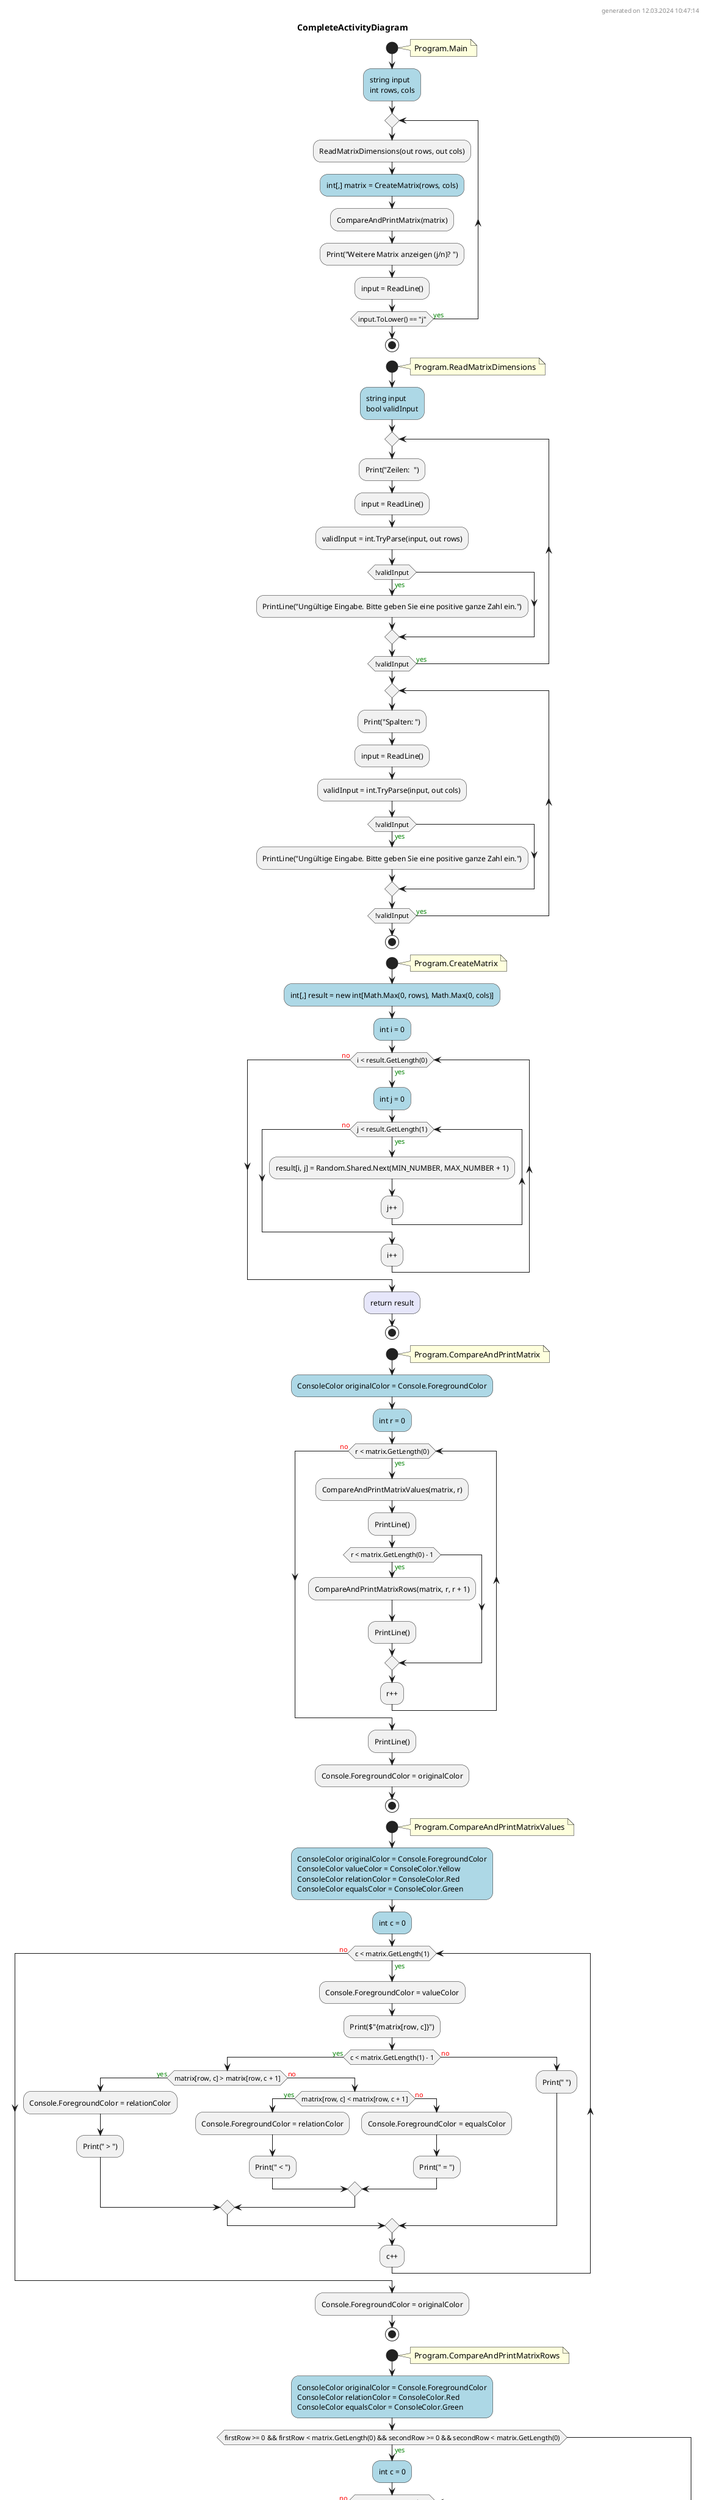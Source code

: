 @startuml CompleteActivityDiagram
header
generated on 12.03.2024 10:47:14
end header
title CompleteActivityDiagram
start
note right:  Program.Main
#LightBlue:string input
int rows, cols;
repeat
    :ReadMatrixDimensions(out rows, out cols);
    #LightBlue:int[,] matrix = CreateMatrix(rows, cols);
    :CompareAndPrintMatrix(matrix);
    :Print("Weitere Matrix anzeigen (j/n)? ");
    :input = ReadLine();
repeat while (input.ToLower() == "j") is (<color:green>yes)
stop
start
note right:  Program.ReadMatrixDimensions
#LightBlue:string input
bool validInput;
repeat
    :Print("Zeilen:  ");
    :input = ReadLine();
    :validInput = int.TryParse(input, out rows);
    if (!validInput) then (<color:green>yes)
        :PrintLine("Ungültige Eingabe. Bitte geben Sie eine positive ganze Zahl ein.");
    endif
repeat while (!validInput) is (<color:green>yes)
repeat
    :Print("Spalten: ");
    :input = ReadLine();
    :validInput = int.TryParse(input, out cols);
    if (!validInput) then (<color:green>yes)
        :PrintLine("Ungültige Eingabe. Bitte geben Sie eine positive ganze Zahl ein.");
    endif
repeat while (!validInput) is (<color:green>yes)
stop
start
note right:  Program.CreateMatrix
#LightBlue:int[,] result = new int[Math.Max(0, rows), Math.Max(0, cols)];
#LightBlue:int i = 0;
while (i < result.GetLength(0)) is (<color:green>yes)
    #LightBlue:int j = 0;
    while (j < result.GetLength(1)) is (<color:green>yes)
        :result[i, j] = Random.Shared.Next(MIN_NUMBER, MAX_NUMBER + 1);
    :j++;
    endwhile (<color:red>no)
:i++;
endwhile (<color:red>no)
#Lavender:return result;
stop
start
note right:  Program.CompareAndPrintMatrix
#LightBlue:ConsoleColor originalColor = Console.ForegroundColor;
#LightBlue:int r = 0;
while (r < matrix.GetLength(0)) is (<color:green>yes)
    :CompareAndPrintMatrixValues(matrix, r);
    :PrintLine();
    if (r < matrix.GetLength(0) - 1) then (<color:green>yes)
        :CompareAndPrintMatrixRows(matrix, r, r + 1);
        :PrintLine();
    endif
:r++;
endwhile (<color:red>no)
:PrintLine();
:Console.ForegroundColor = originalColor;
stop
start
note right:  Program.CompareAndPrintMatrixValues
#LightBlue:ConsoleColor originalColor = Console.ForegroundColor
ConsoleColor valueColor = ConsoleColor.Yellow
ConsoleColor relationColor = ConsoleColor.Red
ConsoleColor equalsColor = ConsoleColor.Green;
#LightBlue:int c = 0;
while (c < matrix.GetLength(1)) is (<color:green>yes)
    :Console.ForegroundColor = valueColor;
    :Print($"{matrix[row, c]}");
    if (c < matrix.GetLength(1) - 1) then (<color:green>yes)
        if (matrix[row, c] > matrix[row, c + 1]) then (<color:green>yes)
            :Console.ForegroundColor = relationColor;
            :Print(" > ");
          else (<color:red>no)
            if (matrix[row, c] < matrix[row, c + 1]) then (<color:green>yes)
                :Console.ForegroundColor = relationColor;
                :Print(" < ");
              else (<color:red>no)
                  :Console.ForegroundColor = equalsColor;
                  :Print(" = ");
            endif
        endif
      else (<color:red>no)
          :Print(" ");
    endif
:c++;
endwhile (<color:red>no)
:Console.ForegroundColor = originalColor;
stop
start
note right:  Program.CompareAndPrintMatrixRows
#LightBlue:ConsoleColor originalColor = Console.ForegroundColor
ConsoleColor relationColor = ConsoleColor.Red
ConsoleColor equalsColor = ConsoleColor.Green;
if (firstRow >= 0 && firstRow < matrix.GetLength(0) && secondRow >= 0 && secondRow < matrix.GetLength(0)) then (<color:green>yes)
    #LightBlue:int c = 0;
    while (c < matrix.GetLength(1)) is (<color:green>yes)
        if (matrix[firstRow, c] > matrix[secondRow, c]) then (<color:green>yes)
            :Console.ForegroundColor = relationColor;
            :Print("V   ");
          else (<color:red>no)
            if (matrix[firstRow, c] < matrix[secondRow, c]) then (<color:green>yes)
                :Console.ForegroundColor = relationColor;
                :Print("A   ");
              else (<color:red>no)
                  :Console.ForegroundColor = equalsColor;
                  :Print("=   ");
            endif
        endif
    :c++;
    endwhile (<color:red>no)
endif
:Console.ForegroundColor = originalColor;
stop
footer
generated with the DiagramCreator by Prof.Gehrer
end footer
@enduml
